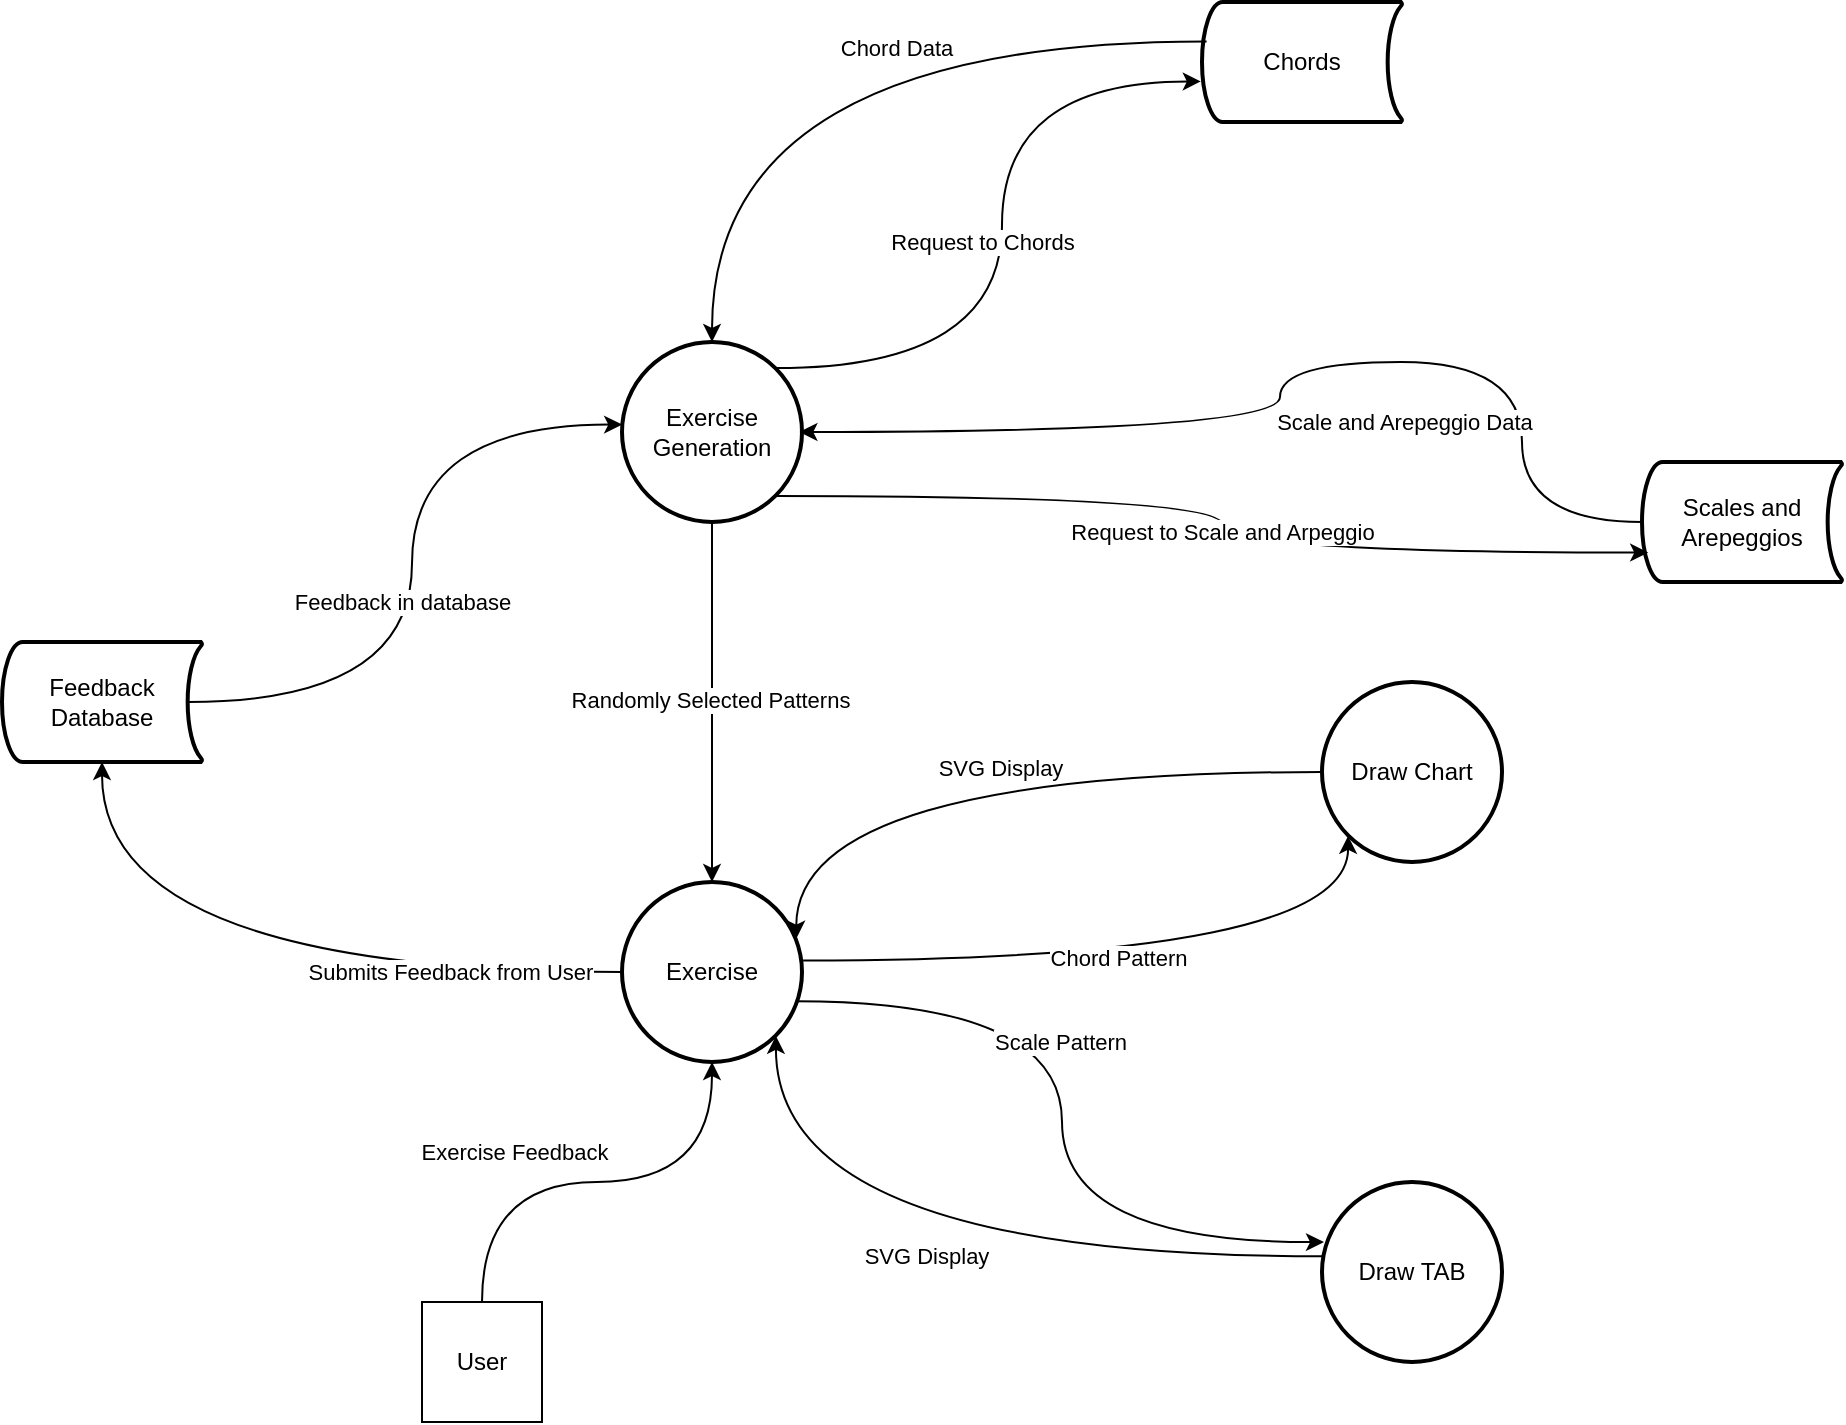 <mxfile version="27.1.6">
  <diagram name="Page-1" id="BfGiqsl0Fv9TYorapudZ">
    <mxGraphModel dx="1617" dy="833" grid="1" gridSize="10" guides="1" tooltips="1" connect="1" arrows="1" fold="1" page="1" pageScale="1" pageWidth="850" pageHeight="1100" math="0" shadow="0">
      <root>
        <mxCell id="0" />
        <mxCell id="1" parent="0" />
        <mxCell id="_WOZBsmZgHntIw0R4y1R-16" value="Feedback Database" style="strokeWidth=2;html=1;shape=mxgraph.flowchart.stored_data;whiteSpace=wrap;" parent="1" vertex="1">
          <mxGeometry x="490" y="350" width="100" height="60" as="geometry" />
        </mxCell>
        <mxCell id="_WOZBsmZgHntIw0R4y1R-17" value="User" style="rounded=0;whiteSpace=wrap;html=1;" parent="1" vertex="1">
          <mxGeometry x="700" y="680" width="60" height="60" as="geometry" />
        </mxCell>
        <mxCell id="_WOZBsmZgHntIw0R4y1R-22" value="Exercise" style="strokeWidth=2;html=1;shape=mxgraph.flowchart.start_2;whiteSpace=wrap;" parent="1" vertex="1">
          <mxGeometry x="800" y="470" width="90" height="90" as="geometry" />
        </mxCell>
        <mxCell id="_WOZBsmZgHntIw0R4y1R-23" style="edgeStyle=orthogonalEdgeStyle;rounded=0;orthogonalLoop=1;jettySize=auto;html=1;exitX=0.5;exitY=0;exitDx=0;exitDy=0;entryX=0.5;entryY=1;entryDx=0;entryDy=0;entryPerimeter=0;curved=1;" parent="1" source="_WOZBsmZgHntIw0R4y1R-17" target="_WOZBsmZgHntIw0R4y1R-22" edge="1">
          <mxGeometry relative="1" as="geometry" />
        </mxCell>
        <mxCell id="_WOZBsmZgHntIw0R4y1R-24" value="Exercise Feedback" style="edgeLabel;html=1;align=center;verticalAlign=middle;resizable=0;points=[];" parent="_WOZBsmZgHntIw0R4y1R-23" vertex="1" connectable="0">
          <mxGeometry x="-0.332" y="2" relative="1" as="geometry">
            <mxPoint x="-3" y="-13" as="offset" />
          </mxGeometry>
        </mxCell>
        <mxCell id="_WOZBsmZgHntIw0R4y1R-27" value="Scales and Arepeggios" style="strokeWidth=2;html=1;shape=mxgraph.flowchart.stored_data;whiteSpace=wrap;" parent="1" vertex="1">
          <mxGeometry x="1310" y="260" width="100" height="60" as="geometry" />
        </mxCell>
        <mxCell id="_WOZBsmZgHntIw0R4y1R-28" value="Chords" style="strokeWidth=2;html=1;shape=mxgraph.flowchart.stored_data;whiteSpace=wrap;" parent="1" vertex="1">
          <mxGeometry x="1090" y="30" width="100" height="60" as="geometry" />
        </mxCell>
        <mxCell id="_WOZBsmZgHntIw0R4y1R-29" value="Exercise Generation" style="strokeWidth=2;html=1;shape=mxgraph.flowchart.start_2;whiteSpace=wrap;" parent="1" vertex="1">
          <mxGeometry x="800" y="200" width="90" height="90" as="geometry" />
        </mxCell>
        <mxCell id="_WOZBsmZgHntIw0R4y1R-30" style="edgeStyle=orthogonalEdgeStyle;rounded=0;orthogonalLoop=1;jettySize=auto;html=1;exitX=0.93;exitY=0.5;exitDx=0;exitDy=0;exitPerimeter=0;entryX=0.001;entryY=0.459;entryDx=0;entryDy=0;entryPerimeter=0;curved=1;" parent="1" source="_WOZBsmZgHntIw0R4y1R-16" target="_WOZBsmZgHntIw0R4y1R-29" edge="1">
          <mxGeometry relative="1" as="geometry">
            <mxPoint x="583" y="370" as="sourcePoint" />
            <mxPoint x="800" y="235" as="targetPoint" />
          </mxGeometry>
        </mxCell>
        <mxCell id="_WOZBsmZgHntIw0R4y1R-31" value="Feedback in database" style="edgeLabel;html=1;align=center;verticalAlign=middle;resizable=0;points=[];" parent="_WOZBsmZgHntIw0R4y1R-30" vertex="1" connectable="0">
          <mxGeometry x="-0.427" y="2" relative="1" as="geometry">
            <mxPoint x="5" y="-48" as="offset" />
          </mxGeometry>
        </mxCell>
        <mxCell id="_WOZBsmZgHntIw0R4y1R-33" style="edgeStyle=orthogonalEdgeStyle;rounded=0;orthogonalLoop=1;jettySize=auto;html=1;exitX=0.023;exitY=0.329;exitDx=0;exitDy=0;exitPerimeter=0;entryX=0.5;entryY=0;entryDx=0;entryDy=0;entryPerimeter=0;curved=1;" parent="1" source="_WOZBsmZgHntIw0R4y1R-28" target="_WOZBsmZgHntIw0R4y1R-29" edge="1">
          <mxGeometry relative="1" as="geometry" />
        </mxCell>
        <mxCell id="_WOZBsmZgHntIw0R4y1R-39" value="Chord Data" style="edgeLabel;html=1;align=center;verticalAlign=middle;resizable=0;points=[];" parent="_WOZBsmZgHntIw0R4y1R-33" vertex="1" connectable="0">
          <mxGeometry x="0.311" relative="1" as="geometry">
            <mxPoint x="92" y="-10" as="offset" />
          </mxGeometry>
        </mxCell>
        <mxCell id="_WOZBsmZgHntIw0R4y1R-35" style="edgeStyle=orthogonalEdgeStyle;rounded=0;orthogonalLoop=1;jettySize=auto;html=1;exitX=0.855;exitY=0.145;exitDx=0;exitDy=0;exitPerimeter=0;entryX=-0.006;entryY=0.662;entryDx=0;entryDy=0;entryPerimeter=0;curved=1;" parent="1" source="_WOZBsmZgHntIw0R4y1R-29" target="_WOZBsmZgHntIw0R4y1R-28" edge="1">
          <mxGeometry relative="1" as="geometry">
            <mxPoint x="1290" y="210" as="targetPoint" />
          </mxGeometry>
        </mxCell>
        <mxCell id="_WOZBsmZgHntIw0R4y1R-37" value="Request to Chords" style="edgeLabel;html=1;align=center;verticalAlign=middle;resizable=0;points=[];" parent="_WOZBsmZgHntIw0R4y1R-35" vertex="1" connectable="0">
          <mxGeometry x="-0.578" relative="1" as="geometry">
            <mxPoint x="28" y="-63" as="offset" />
          </mxGeometry>
        </mxCell>
        <mxCell id="_WOZBsmZgHntIw0R4y1R-45" value="Draw Chart" style="strokeWidth=2;html=1;shape=mxgraph.flowchart.start_2;whiteSpace=wrap;" parent="1" vertex="1">
          <mxGeometry x="1150" y="370" width="90" height="90" as="geometry" />
        </mxCell>
        <mxCell id="_WOZBsmZgHntIw0R4y1R-46" value="Draw TAB" style="strokeWidth=2;html=1;shape=mxgraph.flowchart.start_2;whiteSpace=wrap;" parent="1" vertex="1">
          <mxGeometry x="1150" y="620" width="90" height="90" as="geometry" />
        </mxCell>
        <mxCell id="_WOZBsmZgHntIw0R4y1R-47" style="edgeStyle=orthogonalEdgeStyle;rounded=0;orthogonalLoop=1;jettySize=auto;html=1;exitX=0;exitY=0.5;exitDx=0;exitDy=0;exitPerimeter=0;entryX=0.5;entryY=1;entryDx=0;entryDy=0;entryPerimeter=0;curved=1;" parent="1" source="_WOZBsmZgHntIw0R4y1R-22" target="_WOZBsmZgHntIw0R4y1R-16" edge="1">
          <mxGeometry relative="1" as="geometry" />
        </mxCell>
        <mxCell id="_WOZBsmZgHntIw0R4y1R-48" value="Submits Feedback from User" style="edgeLabel;html=1;align=center;verticalAlign=middle;resizable=0;points=[];" parent="_WOZBsmZgHntIw0R4y1R-47" vertex="1" connectable="0">
          <mxGeometry x="-0.333" relative="1" as="geometry">
            <mxPoint x="35" as="offset" />
          </mxGeometry>
        </mxCell>
        <mxCell id="_WOZBsmZgHntIw0R4y1R-49" style="edgeStyle=orthogonalEdgeStyle;rounded=0;orthogonalLoop=1;jettySize=auto;html=1;exitX=0.5;exitY=1;exitDx=0;exitDy=0;exitPerimeter=0;entryX=0.5;entryY=0;entryDx=0;entryDy=0;entryPerimeter=0;curved=1;" parent="1" source="_WOZBsmZgHntIw0R4y1R-29" target="_WOZBsmZgHntIw0R4y1R-22" edge="1">
          <mxGeometry relative="1" as="geometry" />
        </mxCell>
        <mxCell id="_WOZBsmZgHntIw0R4y1R-50" value="Randomly Selected Patterns" style="edgeLabel;html=1;align=center;verticalAlign=middle;resizable=0;points=[];" parent="_WOZBsmZgHntIw0R4y1R-49" vertex="1" connectable="0">
          <mxGeometry x="-0.016" y="-1" relative="1" as="geometry">
            <mxPoint as="offset" />
          </mxGeometry>
        </mxCell>
        <mxCell id="_WOZBsmZgHntIw0R4y1R-52" style="edgeStyle=orthogonalEdgeStyle;rounded=0;orthogonalLoop=1;jettySize=auto;html=1;exitX=0.855;exitY=0.855;exitDx=0;exitDy=0;exitPerimeter=0;entryX=0.031;entryY=0.755;entryDx=0;entryDy=0;entryPerimeter=0;curved=1;" parent="1" source="_WOZBsmZgHntIw0R4y1R-29" target="_WOZBsmZgHntIw0R4y1R-27" edge="1">
          <mxGeometry relative="1" as="geometry" />
        </mxCell>
        <mxCell id="_WOZBsmZgHntIw0R4y1R-56" value="Request to Scale and Arpeggio" style="edgeLabel;html=1;align=center;verticalAlign=middle;resizable=0;points=[];" parent="_WOZBsmZgHntIw0R4y1R-52" vertex="1" connectable="0">
          <mxGeometry x="0.057" y="3" relative="1" as="geometry">
            <mxPoint x="-3" y="-5" as="offset" />
          </mxGeometry>
        </mxCell>
        <mxCell id="_WOZBsmZgHntIw0R4y1R-53" style="edgeStyle=orthogonalEdgeStyle;rounded=0;orthogonalLoop=1;jettySize=auto;html=1;exitX=0;exitY=0.5;exitDx=0;exitDy=0;exitPerimeter=0;entryX=1;entryY=0.5;entryDx=0;entryDy=0;entryPerimeter=0;curved=1;" parent="1" source="_WOZBsmZgHntIw0R4y1R-27" edge="1">
          <mxGeometry relative="1" as="geometry">
            <mxPoint x="1309.98" y="273.2" as="sourcePoint" />
            <mxPoint x="888.68" y="245" as="targetPoint" />
            <Array as="points">
              <mxPoint x="1250" y="290" />
              <mxPoint x="1250" y="210" />
              <mxPoint x="1129" y="210" />
              <mxPoint x="1129" y="245" />
            </Array>
          </mxGeometry>
        </mxCell>
        <mxCell id="_WOZBsmZgHntIw0R4y1R-55" value="Scale and Arepeggio Data" style="edgeLabel;html=1;align=center;verticalAlign=middle;resizable=0;points=[];" parent="_WOZBsmZgHntIw0R4y1R-53" vertex="1" connectable="0">
          <mxGeometry x="-0.167" y="-8" relative="1" as="geometry">
            <mxPoint x="24" y="38" as="offset" />
          </mxGeometry>
        </mxCell>
        <mxCell id="OubdhqmQod5nZqg8iPzs-1" value="" style="endArrow=classic;html=1;rounded=0;exitX=0.966;exitY=0.662;exitDx=0;exitDy=0;exitPerimeter=0;entryX=0.011;entryY=0.334;entryDx=0;entryDy=0;entryPerimeter=0;edgeStyle=orthogonalEdgeStyle;curved=1;" edge="1" parent="1" source="_WOZBsmZgHntIw0R4y1R-22" target="_WOZBsmZgHntIw0R4y1R-46">
          <mxGeometry width="50" height="50" relative="1" as="geometry">
            <mxPoint x="960" y="560" as="sourcePoint" />
            <mxPoint x="1100" y="530" as="targetPoint" />
          </mxGeometry>
        </mxCell>
        <mxCell id="OubdhqmQod5nZqg8iPzs-3" value="Scale Pattern" style="edgeLabel;html=1;align=center;verticalAlign=middle;resizable=0;points=[];" vertex="1" connectable="0" parent="OubdhqmQod5nZqg8iPzs-1">
          <mxGeometry x="-0.485" y="1" relative="1" as="geometry">
            <mxPoint x="33" y="21" as="offset" />
          </mxGeometry>
        </mxCell>
        <mxCell id="OubdhqmQod5nZqg8iPzs-2" value="" style="endArrow=classic;html=1;rounded=0;exitX=0.005;exitY=0.413;exitDx=0;exitDy=0;exitPerimeter=0;edgeStyle=orthogonalEdgeStyle;curved=1;entryX=0.855;entryY=0.855;entryDx=0;entryDy=0;entryPerimeter=0;" edge="1" parent="1" source="_WOZBsmZgHntIw0R4y1R-46" target="_WOZBsmZgHntIw0R4y1R-22">
          <mxGeometry width="50" height="50" relative="1" as="geometry">
            <mxPoint x="930" y="500" as="sourcePoint" />
            <mxPoint x="890" y="520" as="targetPoint" />
          </mxGeometry>
        </mxCell>
        <mxCell id="OubdhqmQod5nZqg8iPzs-5" value="Text" style="edgeLabel;html=1;align=center;verticalAlign=middle;resizable=0;points=[];" vertex="1" connectable="0" parent="OubdhqmQod5nZqg8iPzs-2">
          <mxGeometry x="0.036" relative="1" as="geometry">
            <mxPoint as="offset" />
          </mxGeometry>
        </mxCell>
        <mxCell id="OubdhqmQod5nZqg8iPzs-6" value="SVG Display" style="edgeLabel;html=1;align=center;verticalAlign=middle;resizable=0;points=[];" vertex="1" connectable="0" parent="OubdhqmQod5nZqg8iPzs-2">
          <mxGeometry x="0.036" relative="1" as="geometry">
            <mxPoint as="offset" />
          </mxGeometry>
        </mxCell>
        <mxCell id="OubdhqmQod5nZqg8iPzs-7" value="" style="endArrow=classic;html=1;rounded=0;exitX=1.006;exitY=0.436;exitDx=0;exitDy=0;exitPerimeter=0;entryX=0.145;entryY=0.855;entryDx=0;entryDy=0;entryPerimeter=0;edgeStyle=orthogonalEdgeStyle;curved=1;" edge="1" parent="1" source="_WOZBsmZgHntIw0R4y1R-22" target="_WOZBsmZgHntIw0R4y1R-45">
          <mxGeometry width="50" height="50" relative="1" as="geometry">
            <mxPoint x="1010" y="460" as="sourcePoint" />
            <mxPoint x="1060" y="410" as="targetPoint" />
          </mxGeometry>
        </mxCell>
        <mxCell id="OubdhqmQod5nZqg8iPzs-8" value="Chord Pattern" style="edgeLabel;html=1;align=center;verticalAlign=middle;resizable=0;points=[];" vertex="1" connectable="0" parent="OubdhqmQod5nZqg8iPzs-7">
          <mxGeometry x="-0.121" y="1" relative="1" as="geometry">
            <mxPoint x="10" as="offset" />
          </mxGeometry>
        </mxCell>
        <mxCell id="OubdhqmQod5nZqg8iPzs-9" value="" style="endArrow=classic;html=1;rounded=0;exitX=0;exitY=0.5;exitDx=0;exitDy=0;exitPerimeter=0;entryX=0.968;entryY=0.315;entryDx=0;entryDy=0;entryPerimeter=0;edgeStyle=orthogonalEdgeStyle;curved=1;" edge="1" parent="1" source="_WOZBsmZgHntIw0R4y1R-45" target="_WOZBsmZgHntIw0R4y1R-22">
          <mxGeometry width="50" height="50" relative="1" as="geometry">
            <mxPoint x="1000" y="450" as="sourcePoint" />
            <mxPoint x="1050" y="400" as="targetPoint" />
          </mxGeometry>
        </mxCell>
        <mxCell id="OubdhqmQod5nZqg8iPzs-10" value="SVG Display" style="edgeLabel;html=1;align=center;verticalAlign=middle;resizable=0;points=[];" vertex="1" connectable="0" parent="OubdhqmQod5nZqg8iPzs-9">
          <mxGeometry x="-0.151" y="-2" relative="1" as="geometry">
            <mxPoint x="-14" as="offset" />
          </mxGeometry>
        </mxCell>
      </root>
    </mxGraphModel>
  </diagram>
</mxfile>

